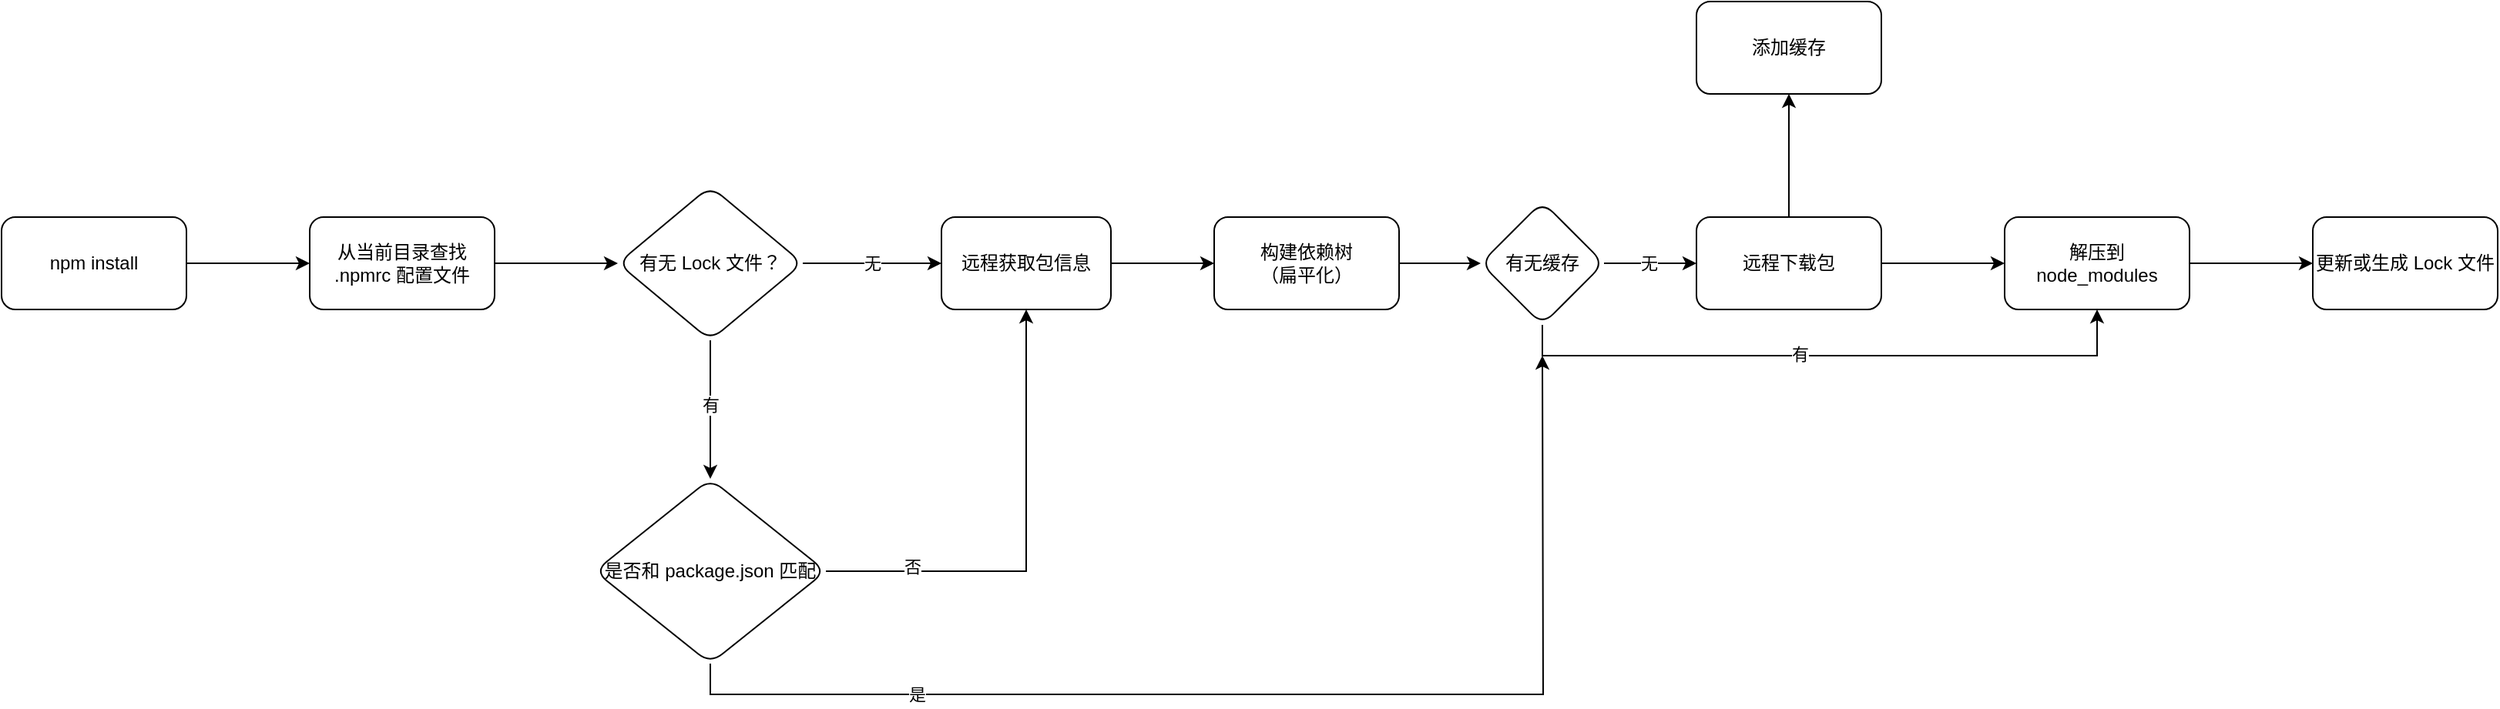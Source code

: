 <mxfile version="18.0.5" type="github">
  <diagram id="G492uQMeikdpwBWPzIJS" name="Page-1">
    <mxGraphModel dx="1164" dy="653" grid="1" gridSize="10" guides="1" tooltips="1" connect="1" arrows="1" fold="1" page="1" pageScale="1" pageWidth="827" pageHeight="1169" math="0" shadow="0">
      <root>
        <mxCell id="0" />
        <mxCell id="1" parent="0" />
        <mxCell id="886ADbLm2rprvu8drFum-3" value="" style="edgeStyle=orthogonalEdgeStyle;rounded=0;orthogonalLoop=1;jettySize=auto;html=1;" edge="1" parent="1" source="886ADbLm2rprvu8drFum-1" target="886ADbLm2rprvu8drFum-2">
          <mxGeometry relative="1" as="geometry" />
        </mxCell>
        <mxCell id="886ADbLm2rprvu8drFum-1" value="npm install" style="rounded=1;whiteSpace=wrap;html=1;" vertex="1" parent="1">
          <mxGeometry x="40" y="340" width="120" height="60" as="geometry" />
        </mxCell>
        <mxCell id="886ADbLm2rprvu8drFum-7" value="" style="edgeStyle=orthogonalEdgeStyle;rounded=0;orthogonalLoop=1;jettySize=auto;html=1;" edge="1" parent="1" source="886ADbLm2rprvu8drFum-2" target="886ADbLm2rprvu8drFum-6">
          <mxGeometry relative="1" as="geometry" />
        </mxCell>
        <mxCell id="886ADbLm2rprvu8drFum-2" value="从当前目录查找 .npmrc 配置文件" style="whiteSpace=wrap;html=1;rounded=1;" vertex="1" parent="1">
          <mxGeometry x="240" y="340" width="120" height="60" as="geometry" />
        </mxCell>
        <mxCell id="886ADbLm2rprvu8drFum-20" value="无" style="edgeStyle=orthogonalEdgeStyle;rounded=0;orthogonalLoop=1;jettySize=auto;html=1;" edge="1" parent="1" source="886ADbLm2rprvu8drFum-6" target="886ADbLm2rprvu8drFum-19">
          <mxGeometry relative="1" as="geometry" />
        </mxCell>
        <mxCell id="886ADbLm2rprvu8drFum-29" value="" style="edgeStyle=orthogonalEdgeStyle;rounded=0;orthogonalLoop=1;jettySize=auto;html=1;" edge="1" parent="1" source="886ADbLm2rprvu8drFum-6" target="886ADbLm2rprvu8drFum-28">
          <mxGeometry relative="1" as="geometry" />
        </mxCell>
        <mxCell id="886ADbLm2rprvu8drFum-30" value="有" style="edgeLabel;html=1;align=center;verticalAlign=middle;resizable=0;points=[];" vertex="1" connectable="0" parent="886ADbLm2rprvu8drFum-29">
          <mxGeometry x="-0.07" y="1" relative="1" as="geometry">
            <mxPoint x="-1" as="offset" />
          </mxGeometry>
        </mxCell>
        <mxCell id="886ADbLm2rprvu8drFum-6" value="有无 Lock 文件？" style="rhombus;whiteSpace=wrap;html=1;rounded=1;" vertex="1" parent="1">
          <mxGeometry x="440" y="320" width="120" height="100" as="geometry" />
        </mxCell>
        <mxCell id="886ADbLm2rprvu8drFum-16" value="" style="edgeStyle=orthogonalEdgeStyle;rounded=0;orthogonalLoop=1;jettySize=auto;html=1;" edge="1" parent="1" source="886ADbLm2rprvu8drFum-11" target="886ADbLm2rprvu8drFum-15">
          <mxGeometry relative="1" as="geometry" />
        </mxCell>
        <mxCell id="886ADbLm2rprvu8drFum-11" value="构建依赖树&lt;br&gt;（扁平化）" style="whiteSpace=wrap;html=1;rounded=1;" vertex="1" parent="1">
          <mxGeometry x="827" y="340" width="120" height="60" as="geometry" />
        </mxCell>
        <mxCell id="886ADbLm2rprvu8drFum-18" value="" style="edgeStyle=orthogonalEdgeStyle;rounded=0;orthogonalLoop=1;jettySize=auto;html=1;" edge="1" parent="1" source="886ADbLm2rprvu8drFum-15" target="886ADbLm2rprvu8drFum-17">
          <mxGeometry relative="1" as="geometry" />
        </mxCell>
        <mxCell id="886ADbLm2rprvu8drFum-33" value="无" style="edgeLabel;html=1;align=center;verticalAlign=middle;resizable=0;points=[];" vertex="1" connectable="0" parent="886ADbLm2rprvu8drFum-18">
          <mxGeometry x="-0.054" y="-2" relative="1" as="geometry">
            <mxPoint y="-2" as="offset" />
          </mxGeometry>
        </mxCell>
        <mxCell id="886ADbLm2rprvu8drFum-31" style="edgeStyle=orthogonalEdgeStyle;rounded=0;orthogonalLoop=1;jettySize=auto;html=1;exitX=0.5;exitY=1;exitDx=0;exitDy=0;entryX=0.5;entryY=1;entryDx=0;entryDy=0;" edge="1" parent="1" source="886ADbLm2rprvu8drFum-15" target="886ADbLm2rprvu8drFum-24">
          <mxGeometry relative="1" as="geometry" />
        </mxCell>
        <mxCell id="886ADbLm2rprvu8drFum-32" value="有" style="edgeLabel;html=1;align=center;verticalAlign=middle;resizable=0;points=[];" vertex="1" connectable="0" parent="886ADbLm2rprvu8drFum-31">
          <mxGeometry x="-0.087" y="1" relative="1" as="geometry">
            <mxPoint as="offset" />
          </mxGeometry>
        </mxCell>
        <mxCell id="886ADbLm2rprvu8drFum-15" value="有无缓存" style="rhombus;whiteSpace=wrap;html=1;rounded=1;" vertex="1" parent="1">
          <mxGeometry x="1000" y="330" width="80" height="80" as="geometry" />
        </mxCell>
        <mxCell id="886ADbLm2rprvu8drFum-23" value="" style="edgeStyle=orthogonalEdgeStyle;rounded=0;orthogonalLoop=1;jettySize=auto;html=1;" edge="1" parent="1" source="886ADbLm2rprvu8drFum-17" target="886ADbLm2rprvu8drFum-22">
          <mxGeometry relative="1" as="geometry" />
        </mxCell>
        <mxCell id="886ADbLm2rprvu8drFum-25" value="" style="edgeStyle=orthogonalEdgeStyle;rounded=0;orthogonalLoop=1;jettySize=auto;html=1;" edge="1" parent="1" source="886ADbLm2rprvu8drFum-17" target="886ADbLm2rprvu8drFum-24">
          <mxGeometry relative="1" as="geometry" />
        </mxCell>
        <mxCell id="886ADbLm2rprvu8drFum-17" value="远程下载包" style="whiteSpace=wrap;html=1;rounded=1;" vertex="1" parent="1">
          <mxGeometry x="1140" y="340" width="120" height="60" as="geometry" />
        </mxCell>
        <mxCell id="886ADbLm2rprvu8drFum-21" style="edgeStyle=orthogonalEdgeStyle;rounded=0;orthogonalLoop=1;jettySize=auto;html=1;exitX=1;exitY=0.5;exitDx=0;exitDy=0;entryX=0;entryY=0.5;entryDx=0;entryDy=0;" edge="1" parent="1" source="886ADbLm2rprvu8drFum-19" target="886ADbLm2rprvu8drFum-11">
          <mxGeometry relative="1" as="geometry" />
        </mxCell>
        <mxCell id="886ADbLm2rprvu8drFum-19" value="远程获取包信息" style="whiteSpace=wrap;html=1;rounded=1;" vertex="1" parent="1">
          <mxGeometry x="650" y="340" width="110" height="60" as="geometry" />
        </mxCell>
        <mxCell id="886ADbLm2rprvu8drFum-22" value="添加缓存" style="whiteSpace=wrap;html=1;rounded=1;" vertex="1" parent="1">
          <mxGeometry x="1140" y="200" width="120" height="60" as="geometry" />
        </mxCell>
        <mxCell id="886ADbLm2rprvu8drFum-27" value="" style="edgeStyle=orthogonalEdgeStyle;rounded=0;orthogonalLoop=1;jettySize=auto;html=1;" edge="1" parent="1" source="886ADbLm2rprvu8drFum-24" target="886ADbLm2rprvu8drFum-26">
          <mxGeometry relative="1" as="geometry" />
        </mxCell>
        <mxCell id="886ADbLm2rprvu8drFum-24" value="解压到 node_modules" style="whiteSpace=wrap;html=1;rounded=1;" vertex="1" parent="1">
          <mxGeometry x="1340" y="340" width="120" height="60" as="geometry" />
        </mxCell>
        <mxCell id="886ADbLm2rprvu8drFum-26" value="更新或生成 Lock 文件" style="whiteSpace=wrap;html=1;rounded=1;" vertex="1" parent="1">
          <mxGeometry x="1540" y="340" width="120" height="60" as="geometry" />
        </mxCell>
        <mxCell id="886ADbLm2rprvu8drFum-34" style="edgeStyle=orthogonalEdgeStyle;rounded=0;orthogonalLoop=1;jettySize=auto;html=1;exitX=1;exitY=0.5;exitDx=0;exitDy=0;entryX=0.5;entryY=1;entryDx=0;entryDy=0;" edge="1" parent="1" source="886ADbLm2rprvu8drFum-28" target="886ADbLm2rprvu8drFum-19">
          <mxGeometry relative="1" as="geometry" />
        </mxCell>
        <mxCell id="886ADbLm2rprvu8drFum-38" value="否" style="edgeLabel;html=1;align=center;verticalAlign=middle;resizable=0;points=[];" vertex="1" connectable="0" parent="886ADbLm2rprvu8drFum-34">
          <mxGeometry x="-0.628" y="3" relative="1" as="geometry">
            <mxPoint as="offset" />
          </mxGeometry>
        </mxCell>
        <mxCell id="886ADbLm2rprvu8drFum-36" style="edgeStyle=orthogonalEdgeStyle;rounded=0;orthogonalLoop=1;jettySize=auto;html=1;exitX=0.5;exitY=1;exitDx=0;exitDy=0;" edge="1" parent="1" source="886ADbLm2rprvu8drFum-28">
          <mxGeometry relative="1" as="geometry">
            <mxPoint x="1040" y="430" as="targetPoint" />
          </mxGeometry>
        </mxCell>
        <mxCell id="886ADbLm2rprvu8drFum-37" value="是" style="edgeLabel;html=1;align=center;verticalAlign=middle;resizable=0;points=[];" vertex="1" connectable="0" parent="886ADbLm2rprvu8drFum-36">
          <mxGeometry x="-0.607" relative="1" as="geometry">
            <mxPoint as="offset" />
          </mxGeometry>
        </mxCell>
        <mxCell id="886ADbLm2rprvu8drFum-28" value="是否和 package.json 匹配" style="rhombus;whiteSpace=wrap;html=1;rounded=1;" vertex="1" parent="1">
          <mxGeometry x="425" y="510" width="150" height="120" as="geometry" />
        </mxCell>
      </root>
    </mxGraphModel>
  </diagram>
</mxfile>
